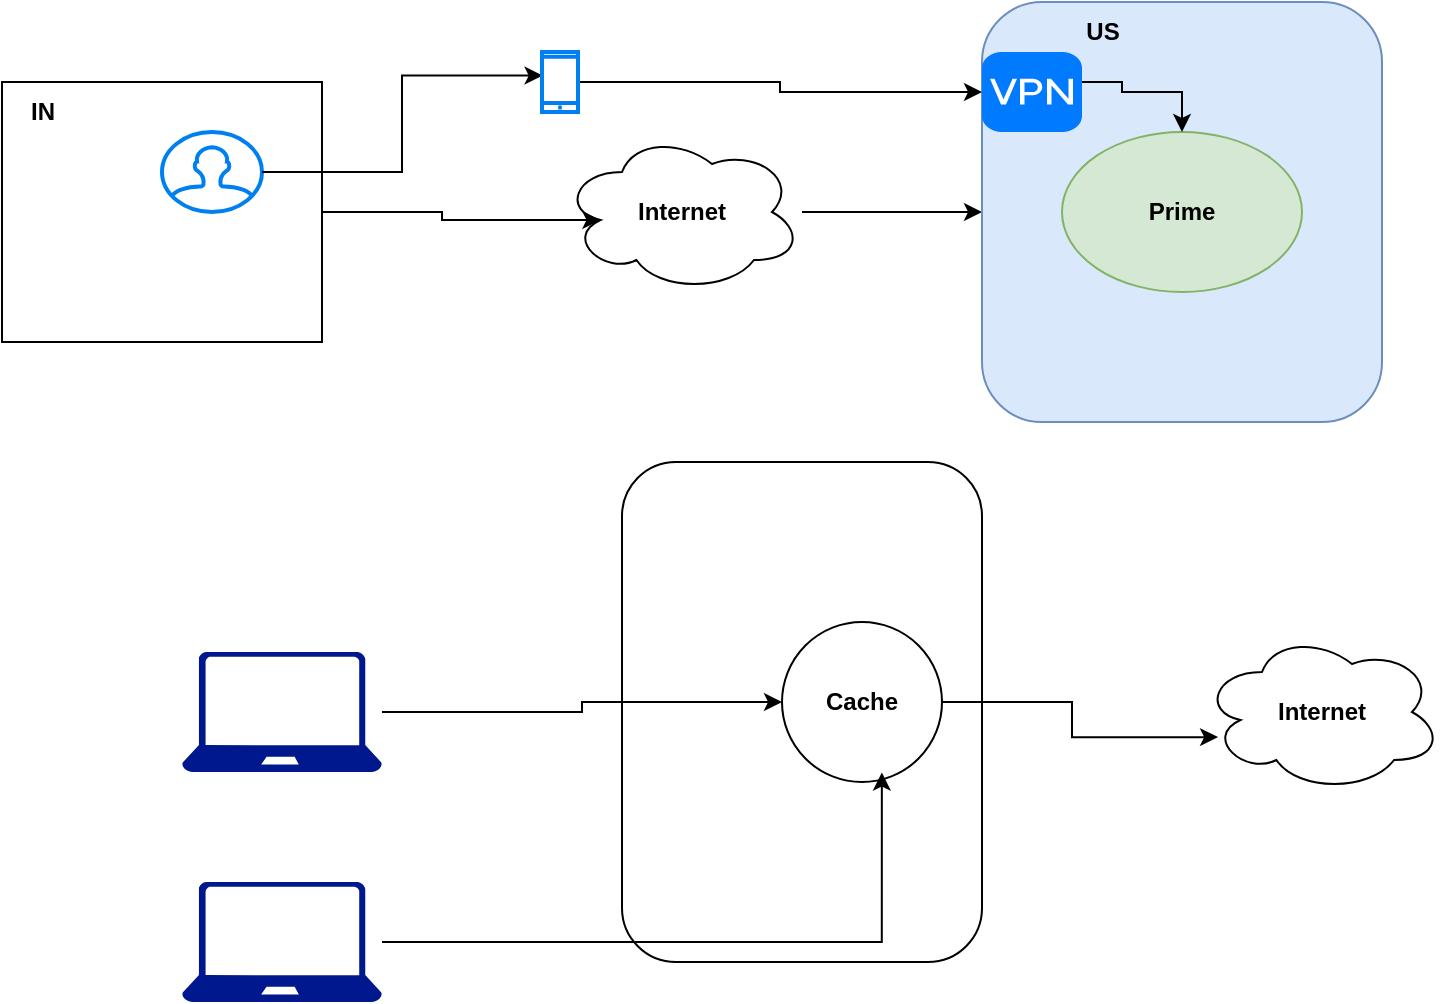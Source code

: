 <mxfile version="27.0.1">
  <diagram name="Page-1" id="H5iH3SWh5dnrYPrXUEGK">
    <mxGraphModel dx="2101" dy="660" grid="1" gridSize="10" guides="1" tooltips="1" connect="1" arrows="1" fold="1" page="1" pageScale="1" pageWidth="850" pageHeight="1100" math="0" shadow="0">
      <root>
        <mxCell id="0" />
        <mxCell id="1" parent="0" />
        <mxCell id="oddF10u0IyvZ6sUtadXk-1" value="" style="rounded=0;whiteSpace=wrap;html=1;" vertex="1" parent="1">
          <mxGeometry x="-50" y="150" width="160" height="130" as="geometry" />
        </mxCell>
        <mxCell id="oddF10u0IyvZ6sUtadXk-6" style="edgeStyle=orthogonalEdgeStyle;rounded=0;orthogonalLoop=1;jettySize=auto;html=1;entryX=0;entryY=0.5;entryDx=0;entryDy=0;" edge="1" parent="1" source="oddF10u0IyvZ6sUtadXk-2" target="oddF10u0IyvZ6sUtadXk-4">
          <mxGeometry relative="1" as="geometry" />
        </mxCell>
        <mxCell id="oddF10u0IyvZ6sUtadXk-2" value="&lt;b&gt;Internet&lt;/b&gt;" style="ellipse;shape=cloud;whiteSpace=wrap;html=1;" vertex="1" parent="1">
          <mxGeometry x="230" y="175" width="120" height="80" as="geometry" />
        </mxCell>
        <mxCell id="oddF10u0IyvZ6sUtadXk-4" value="" style="rounded=1;whiteSpace=wrap;html=1;fillColor=#dae8fc;strokeColor=#6c8ebf;" vertex="1" parent="1">
          <mxGeometry x="440" y="110" width="200" height="210" as="geometry" />
        </mxCell>
        <mxCell id="oddF10u0IyvZ6sUtadXk-5" style="edgeStyle=orthogonalEdgeStyle;rounded=0;orthogonalLoop=1;jettySize=auto;html=1;entryX=0.16;entryY=0.55;entryDx=0;entryDy=0;entryPerimeter=0;" edge="1" parent="1" source="oddF10u0IyvZ6sUtadXk-1" target="oddF10u0IyvZ6sUtadXk-2">
          <mxGeometry relative="1" as="geometry" />
        </mxCell>
        <mxCell id="oddF10u0IyvZ6sUtadXk-7" value="&lt;b&gt;US&lt;/b&gt;" style="text;html=1;align=center;verticalAlign=middle;resizable=0;points=[];autosize=1;strokeColor=none;fillColor=none;" vertex="1" parent="1">
          <mxGeometry x="480" y="110" width="40" height="30" as="geometry" />
        </mxCell>
        <mxCell id="oddF10u0IyvZ6sUtadXk-8" value="&lt;b&gt;Prime&lt;/b&gt;" style="ellipse;whiteSpace=wrap;html=1;fillColor=#d5e8d4;strokeColor=#82b366;" vertex="1" parent="1">
          <mxGeometry x="480" y="175" width="120" height="80" as="geometry" />
        </mxCell>
        <mxCell id="oddF10u0IyvZ6sUtadXk-9" value="&lt;b&gt;IN&lt;/b&gt;" style="text;html=1;align=center;verticalAlign=middle;resizable=0;points=[];autosize=1;strokeColor=none;fillColor=none;" vertex="1" parent="1">
          <mxGeometry x="-50" y="150" width="40" height="30" as="geometry" />
        </mxCell>
        <mxCell id="oddF10u0IyvZ6sUtadXk-15" style="edgeStyle=orthogonalEdgeStyle;rounded=0;orthogonalLoop=1;jettySize=auto;html=1;" edge="1" parent="1" source="oddF10u0IyvZ6sUtadXk-10" target="oddF10u0IyvZ6sUtadXk-8">
          <mxGeometry relative="1" as="geometry">
            <Array as="points">
              <mxPoint x="510" y="150" />
              <mxPoint x="510" y="155" />
              <mxPoint x="540" y="155" />
            </Array>
          </mxGeometry>
        </mxCell>
        <mxCell id="oddF10u0IyvZ6sUtadXk-10" value="" style="html=1;strokeWidth=1;shadow=0;dashed=0;shape=mxgraph.ios7.misc.vpn;fillColor=#007AFF;strokeColor=none;buttonText=;strokeColor2=#222222;fontColor=#222222;fontSize=8;verticalLabelPosition=bottom;verticalAlign=top;align=center;sketch=0;" vertex="1" parent="1">
          <mxGeometry x="440" y="135" width="50" height="40" as="geometry" />
        </mxCell>
        <mxCell id="oddF10u0IyvZ6sUtadXk-13" value="" style="html=1;verticalLabelPosition=bottom;align=center;labelBackgroundColor=#ffffff;verticalAlign=top;strokeWidth=2;strokeColor=#0080F0;shadow=0;dashed=0;shape=mxgraph.ios7.icons.user;" vertex="1" parent="1">
          <mxGeometry x="30" y="175" width="50" height="40" as="geometry" />
        </mxCell>
        <mxCell id="oddF10u0IyvZ6sUtadXk-17" value="" style="edgeStyle=orthogonalEdgeStyle;rounded=0;orthogonalLoop=1;jettySize=auto;html=1;entryX=0.016;entryY=0.393;entryDx=0;entryDy=0;entryPerimeter=0;" edge="1" parent="1" source="oddF10u0IyvZ6sUtadXk-13" target="oddF10u0IyvZ6sUtadXk-16">
          <mxGeometry relative="1" as="geometry">
            <mxPoint x="80" y="195" as="sourcePoint" />
            <mxPoint x="441" y="151" as="targetPoint" />
            <Array as="points" />
          </mxGeometry>
        </mxCell>
        <mxCell id="oddF10u0IyvZ6sUtadXk-18" style="edgeStyle=orthogonalEdgeStyle;rounded=0;orthogonalLoop=1;jettySize=auto;html=1;" edge="1" parent="1" source="oddF10u0IyvZ6sUtadXk-16" target="oddF10u0IyvZ6sUtadXk-10">
          <mxGeometry relative="1" as="geometry" />
        </mxCell>
        <mxCell id="oddF10u0IyvZ6sUtadXk-16" value="" style="html=1;verticalLabelPosition=bottom;align=center;labelBackgroundColor=#ffffff;verticalAlign=top;strokeWidth=2;strokeColor=#0080F0;shadow=0;dashed=0;shape=mxgraph.ios7.icons.smartphone;" vertex="1" parent="1">
          <mxGeometry x="220" y="135" width="18" height="30" as="geometry" />
        </mxCell>
        <mxCell id="oddF10u0IyvZ6sUtadXk-19" value="" style="sketch=0;aspect=fixed;pointerEvents=1;shadow=0;dashed=0;html=1;strokeColor=none;labelPosition=center;verticalLabelPosition=bottom;verticalAlign=top;align=center;fillColor=#00188D;shape=mxgraph.azure.laptop" vertex="1" parent="1">
          <mxGeometry x="40" y="435" width="100" height="60" as="geometry" />
        </mxCell>
        <mxCell id="oddF10u0IyvZ6sUtadXk-20" value="" style="rounded=1;whiteSpace=wrap;html=1;" vertex="1" parent="1">
          <mxGeometry x="260" y="340" width="180" height="250" as="geometry" />
        </mxCell>
        <mxCell id="oddF10u0IyvZ6sUtadXk-22" value="&lt;b&gt;Internet&lt;/b&gt;" style="ellipse;shape=cloud;whiteSpace=wrap;html=1;" vertex="1" parent="1">
          <mxGeometry x="550" y="425" width="120" height="80" as="geometry" />
        </mxCell>
        <mxCell id="oddF10u0IyvZ6sUtadXk-23" style="edgeStyle=orthogonalEdgeStyle;rounded=0;orthogonalLoop=1;jettySize=auto;html=1;entryX=0.067;entryY=0.657;entryDx=0;entryDy=0;entryPerimeter=0;exitX=1;exitY=0.5;exitDx=0;exitDy=0;" edge="1" parent="1" source="oddF10u0IyvZ6sUtadXk-25" target="oddF10u0IyvZ6sUtadXk-22">
          <mxGeometry relative="1" as="geometry" />
        </mxCell>
        <mxCell id="oddF10u0IyvZ6sUtadXk-25" value="&lt;b&gt;Cache&lt;/b&gt;" style="ellipse;whiteSpace=wrap;html=1;aspect=fixed;" vertex="1" parent="1">
          <mxGeometry x="340" y="420" width="80" height="80" as="geometry" />
        </mxCell>
        <mxCell id="oddF10u0IyvZ6sUtadXk-26" style="edgeStyle=orthogonalEdgeStyle;rounded=0;orthogonalLoop=1;jettySize=auto;html=1;" edge="1" parent="1" source="oddF10u0IyvZ6sUtadXk-19" target="oddF10u0IyvZ6sUtadXk-25">
          <mxGeometry relative="1" as="geometry" />
        </mxCell>
        <mxCell id="oddF10u0IyvZ6sUtadXk-27" value="" style="sketch=0;aspect=fixed;pointerEvents=1;shadow=0;dashed=0;html=1;strokeColor=none;labelPosition=center;verticalLabelPosition=bottom;verticalAlign=top;align=center;fillColor=#00188D;shape=mxgraph.azure.laptop" vertex="1" parent="1">
          <mxGeometry x="40" y="550" width="100" height="60" as="geometry" />
        </mxCell>
        <mxCell id="oddF10u0IyvZ6sUtadXk-28" style="edgeStyle=orthogonalEdgeStyle;rounded=0;orthogonalLoop=1;jettySize=auto;html=1;entryX=0.624;entryY=0.941;entryDx=0;entryDy=0;entryPerimeter=0;" edge="1" parent="1" source="oddF10u0IyvZ6sUtadXk-27" target="oddF10u0IyvZ6sUtadXk-25">
          <mxGeometry relative="1" as="geometry" />
        </mxCell>
      </root>
    </mxGraphModel>
  </diagram>
</mxfile>

